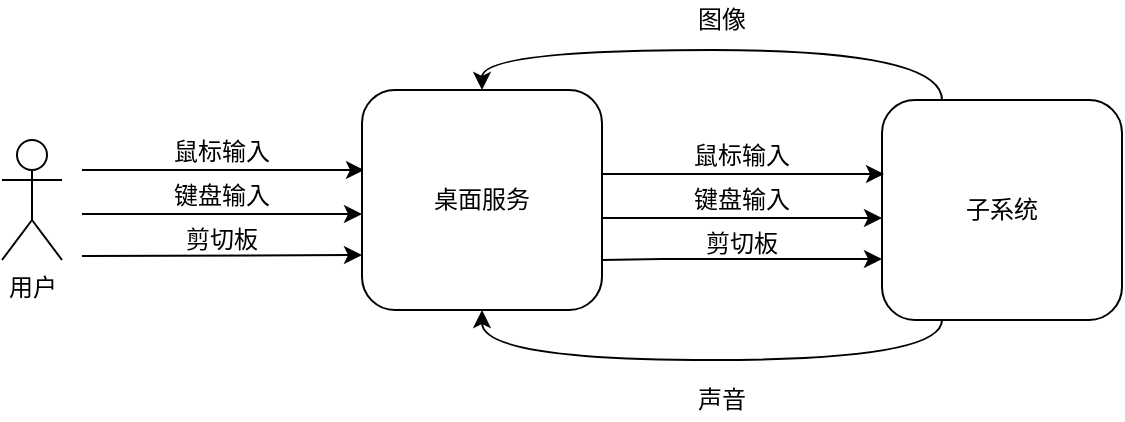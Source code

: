 <mxfile version="14.5.1" type="device"><diagram id="29THUTq2RIkCEOPJ_G1M" name="第 1 页"><mxGraphModel dx="1089" dy="850" grid="1" gridSize="10" guides="1" tooltips="1" connect="1" arrows="1" fold="1" page="1" pageScale="1" pageWidth="1654" pageHeight="2336" math="0" shadow="0"><root><mxCell id="0"/><mxCell id="1" parent="0"/><mxCell id="uPv3ge9lxy_7pfxd5Pjt-7" style="edgeStyle=orthogonalEdgeStyle;rounded=0;orthogonalLoop=1;jettySize=auto;html=1;endArrow=none;endFill=0;startArrow=classic;startFill=1;" edge="1" parent="1"><mxGeometry relative="1" as="geometry"><mxPoint x="330" y="355" as="targetPoint"/><mxPoint x="471" y="355" as="sourcePoint"/></mxGeometry></mxCell><mxCell id="uPv3ge9lxy_7pfxd5Pjt-9" style="edgeStyle=orthogonalEdgeStyle;rounded=0;orthogonalLoop=1;jettySize=auto;html=1;exitX=0;exitY=0.75;exitDx=0;exitDy=0;startArrow=classic;startFill=1;endArrow=none;endFill=0;" edge="1" parent="1"><mxGeometry relative="1" as="geometry"><mxPoint x="330" y="377" as="targetPoint"/><mxPoint x="470" y="377" as="sourcePoint"/></mxGeometry></mxCell><mxCell id="uPv3ge9lxy_7pfxd5Pjt-13" style="rounded=0;orthogonalLoop=1;jettySize=auto;html=1;startArrow=classic;startFill=1;endArrow=none;endFill=0;exitX=0;exitY=0.75;exitDx=0;exitDy=0;" edge="1" parent="1" source="uPv3ge9lxy_7pfxd5Pjt-1"><mxGeometry relative="1" as="geometry"><mxPoint x="330" y="398" as="targetPoint"/><mxPoint x="460" y="398" as="sourcePoint"/></mxGeometry></mxCell><mxCell id="uPv3ge9lxy_7pfxd5Pjt-1" value="桌面服务" style="rounded=1;whiteSpace=wrap;html=1;" vertex="1" parent="1"><mxGeometry x="470" y="315" width="120" height="110" as="geometry"/></mxCell><mxCell id="uPv3ge9lxy_7pfxd5Pjt-2" value="用户" style="shape=umlActor;verticalLabelPosition=bottom;verticalAlign=top;html=1;outlineConnect=0;" vertex="1" parent="1"><mxGeometry x="290" y="340" width="30" height="60" as="geometry"/></mxCell><mxCell id="uPv3ge9lxy_7pfxd5Pjt-28" style="edgeStyle=orthogonalEdgeStyle;rounded=0;orthogonalLoop=1;jettySize=auto;html=1;exitX=0.25;exitY=0;exitDx=0;exitDy=0;entryX=0.5;entryY=0;entryDx=0;entryDy=0;startArrow=none;startFill=0;endArrow=classic;endFill=1;curved=1;" edge="1" parent="1" source="uPv3ge9lxy_7pfxd5Pjt-3" target="uPv3ge9lxy_7pfxd5Pjt-1"><mxGeometry relative="1" as="geometry"/></mxCell><mxCell id="uPv3ge9lxy_7pfxd5Pjt-29" style="edgeStyle=orthogonalEdgeStyle;curved=1;rounded=0;orthogonalLoop=1;jettySize=auto;html=1;exitX=0.25;exitY=1;exitDx=0;exitDy=0;entryX=0.5;entryY=1;entryDx=0;entryDy=0;startArrow=none;startFill=0;endArrow=classic;endFill=1;" edge="1" parent="1" source="uPv3ge9lxy_7pfxd5Pjt-3" target="uPv3ge9lxy_7pfxd5Pjt-1"><mxGeometry relative="1" as="geometry"/></mxCell><mxCell id="uPv3ge9lxy_7pfxd5Pjt-3" value="子系统" style="rounded=1;whiteSpace=wrap;html=1;" vertex="1" parent="1"><mxGeometry x="730" y="320" width="120" height="110" as="geometry"/></mxCell><mxCell id="uPv3ge9lxy_7pfxd5Pjt-8" value="鼠标输入" style="text;html=1;strokeColor=none;fillColor=none;align=center;verticalAlign=middle;whiteSpace=wrap;rounded=0;" vertex="1" parent="1"><mxGeometry x="370" y="336" width="60" height="20" as="geometry"/></mxCell><mxCell id="uPv3ge9lxy_7pfxd5Pjt-10" value="键盘输入" style="text;html=1;strokeColor=none;fillColor=none;align=center;verticalAlign=middle;whiteSpace=wrap;rounded=0;" vertex="1" parent="1"><mxGeometry x="370" y="358" width="60" height="20" as="geometry"/></mxCell><mxCell id="uPv3ge9lxy_7pfxd5Pjt-14" value="剪切板" style="text;html=1;strokeColor=none;fillColor=none;align=center;verticalAlign=middle;whiteSpace=wrap;rounded=0;" vertex="1" parent="1"><mxGeometry x="370" y="380" width="60" height="20" as="geometry"/></mxCell><mxCell id="uPv3ge9lxy_7pfxd5Pjt-18" style="edgeStyle=orthogonalEdgeStyle;rounded=0;orthogonalLoop=1;jettySize=auto;html=1;endArrow=none;endFill=0;startArrow=classic;startFill=1;" edge="1" parent="1"><mxGeometry relative="1" as="geometry"><mxPoint x="590" y="357" as="targetPoint"/><mxPoint x="731" y="357" as="sourcePoint"/></mxGeometry></mxCell><mxCell id="uPv3ge9lxy_7pfxd5Pjt-19" style="edgeStyle=orthogonalEdgeStyle;rounded=0;orthogonalLoop=1;jettySize=auto;html=1;exitX=0;exitY=0.75;exitDx=0;exitDy=0;startArrow=classic;startFill=1;endArrow=none;endFill=0;" edge="1" parent="1"><mxGeometry relative="1" as="geometry"><mxPoint x="590" y="379" as="targetPoint"/><mxPoint x="730" y="379" as="sourcePoint"/></mxGeometry></mxCell><mxCell id="uPv3ge9lxy_7pfxd5Pjt-20" style="edgeStyle=orthogonalEdgeStyle;rounded=0;orthogonalLoop=1;jettySize=auto;html=1;exitX=0;exitY=0.75;exitDx=0;exitDy=0;startArrow=classic;startFill=1;endArrow=none;endFill=0;" edge="1" parent="1"><mxGeometry relative="1" as="geometry"><mxPoint x="590" y="400" as="targetPoint"/><mxPoint x="730" y="399.5" as="sourcePoint"/><Array as="points"><mxPoint x="620" y="400"/><mxPoint x="620" y="400"/></Array></mxGeometry></mxCell><mxCell id="uPv3ge9lxy_7pfxd5Pjt-21" value="鼠标输入" style="text;html=1;strokeColor=none;fillColor=none;align=center;verticalAlign=middle;whiteSpace=wrap;rounded=0;" vertex="1" parent="1"><mxGeometry x="630" y="338" width="60" height="20" as="geometry"/></mxCell><mxCell id="uPv3ge9lxy_7pfxd5Pjt-22" value="键盘输入" style="text;html=1;strokeColor=none;fillColor=none;align=center;verticalAlign=middle;whiteSpace=wrap;rounded=0;" vertex="1" parent="1"><mxGeometry x="630" y="360" width="60" height="20" as="geometry"/></mxCell><mxCell id="uPv3ge9lxy_7pfxd5Pjt-23" value="剪切板" style="text;html=1;strokeColor=none;fillColor=none;align=center;verticalAlign=middle;whiteSpace=wrap;rounded=0;" vertex="1" parent="1"><mxGeometry x="630" y="382" width="60" height="20" as="geometry"/></mxCell><mxCell id="uPv3ge9lxy_7pfxd5Pjt-27" value="图像" style="text;html=1;strokeColor=none;fillColor=none;align=center;verticalAlign=middle;whiteSpace=wrap;rounded=0;" vertex="1" parent="1"><mxGeometry x="620" y="270" width="60" height="20" as="geometry"/></mxCell><mxCell id="uPv3ge9lxy_7pfxd5Pjt-30" value="声音" style="text;html=1;strokeColor=none;fillColor=none;align=center;verticalAlign=middle;whiteSpace=wrap;rounded=0;" vertex="1" parent="1"><mxGeometry x="620" y="460" width="60" height="20" as="geometry"/></mxCell></root></mxGraphModel></diagram></mxfile>